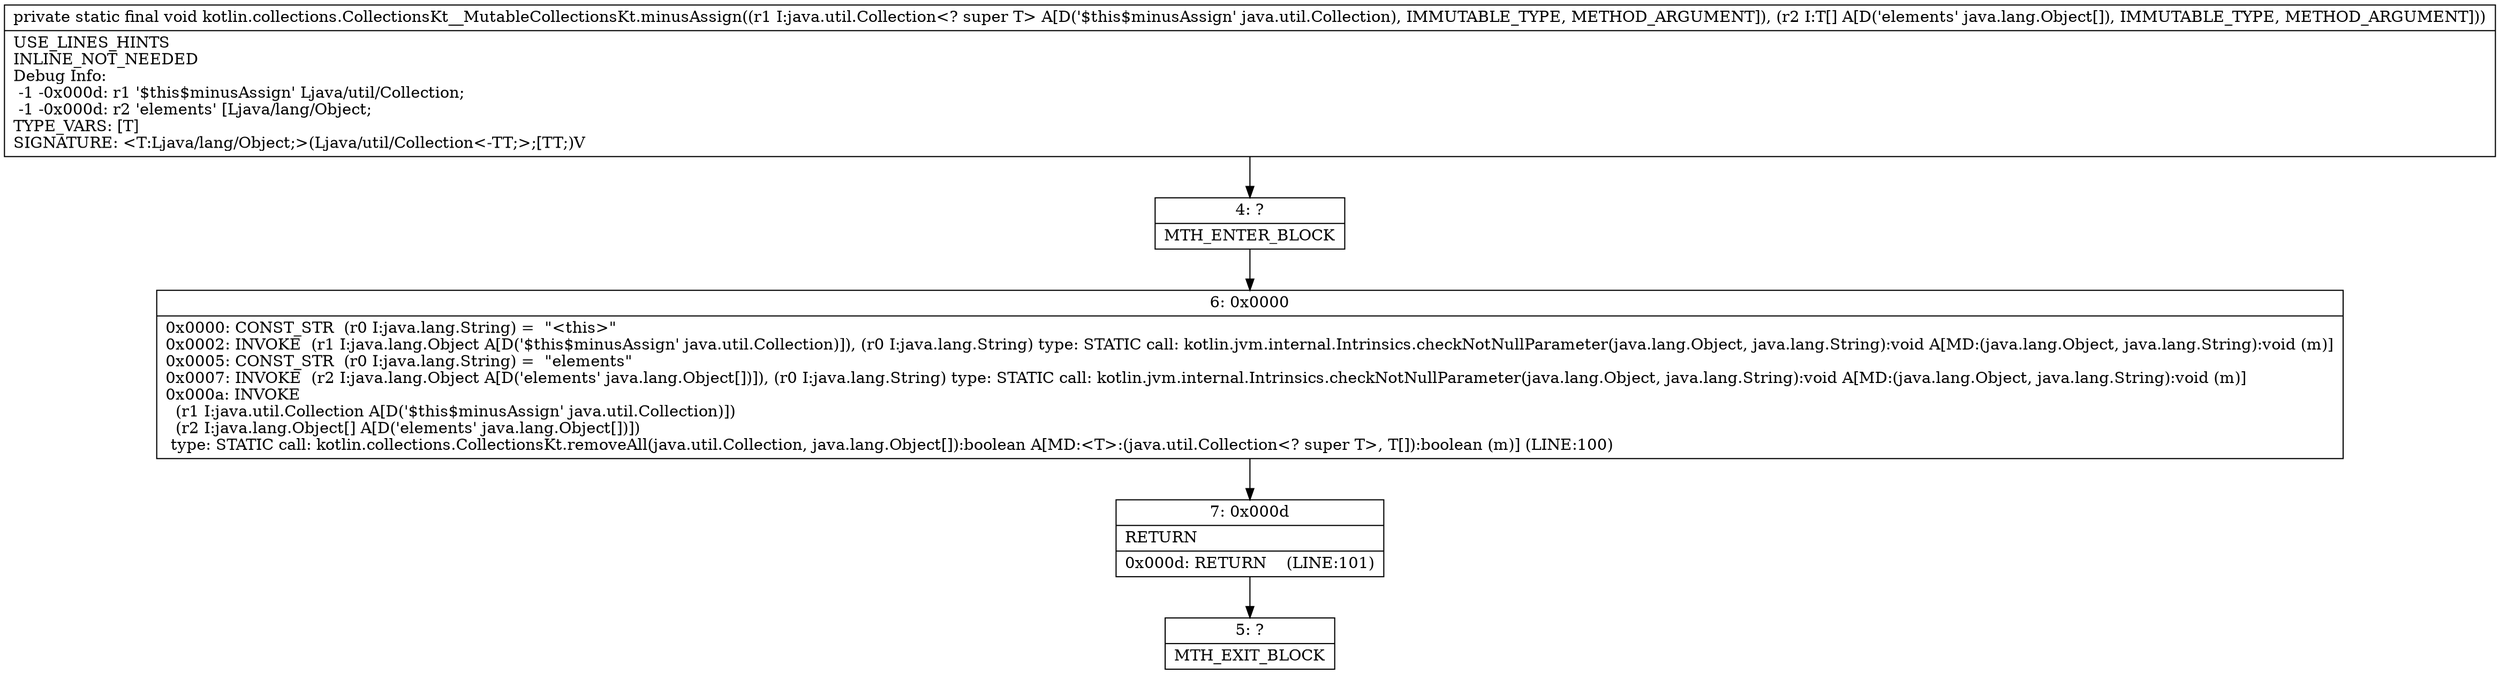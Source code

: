 digraph "CFG forkotlin.collections.CollectionsKt__MutableCollectionsKt.minusAssign(Ljava\/util\/Collection;[Ljava\/lang\/Object;)V" {
Node_4 [shape=record,label="{4\:\ ?|MTH_ENTER_BLOCK\l}"];
Node_6 [shape=record,label="{6\:\ 0x0000|0x0000: CONST_STR  (r0 I:java.lang.String) =  \"\<this\>\" \l0x0002: INVOKE  (r1 I:java.lang.Object A[D('$this$minusAssign' java.util.Collection)]), (r0 I:java.lang.String) type: STATIC call: kotlin.jvm.internal.Intrinsics.checkNotNullParameter(java.lang.Object, java.lang.String):void A[MD:(java.lang.Object, java.lang.String):void (m)]\l0x0005: CONST_STR  (r0 I:java.lang.String) =  \"elements\" \l0x0007: INVOKE  (r2 I:java.lang.Object A[D('elements' java.lang.Object[])]), (r0 I:java.lang.String) type: STATIC call: kotlin.jvm.internal.Intrinsics.checkNotNullParameter(java.lang.Object, java.lang.String):void A[MD:(java.lang.Object, java.lang.String):void (m)]\l0x000a: INVOKE  \l  (r1 I:java.util.Collection A[D('$this$minusAssign' java.util.Collection)])\l  (r2 I:java.lang.Object[] A[D('elements' java.lang.Object[])])\l type: STATIC call: kotlin.collections.CollectionsKt.removeAll(java.util.Collection, java.lang.Object[]):boolean A[MD:\<T\>:(java.util.Collection\<? super T\>, T[]):boolean (m)] (LINE:100)\l}"];
Node_7 [shape=record,label="{7\:\ 0x000d|RETURN\l|0x000d: RETURN    (LINE:101)\l}"];
Node_5 [shape=record,label="{5\:\ ?|MTH_EXIT_BLOCK\l}"];
MethodNode[shape=record,label="{private static final void kotlin.collections.CollectionsKt__MutableCollectionsKt.minusAssign((r1 I:java.util.Collection\<? super T\> A[D('$this$minusAssign' java.util.Collection), IMMUTABLE_TYPE, METHOD_ARGUMENT]), (r2 I:T[] A[D('elements' java.lang.Object[]), IMMUTABLE_TYPE, METHOD_ARGUMENT]))  | USE_LINES_HINTS\lINLINE_NOT_NEEDED\lDebug Info:\l  \-1 \-0x000d: r1 '$this$minusAssign' Ljava\/util\/Collection;\l  \-1 \-0x000d: r2 'elements' [Ljava\/lang\/Object;\lTYPE_VARS: [T]\lSIGNATURE: \<T:Ljava\/lang\/Object;\>(Ljava\/util\/Collection\<\-TT;\>;[TT;)V\l}"];
MethodNode -> Node_4;Node_4 -> Node_6;
Node_6 -> Node_7;
Node_7 -> Node_5;
}

